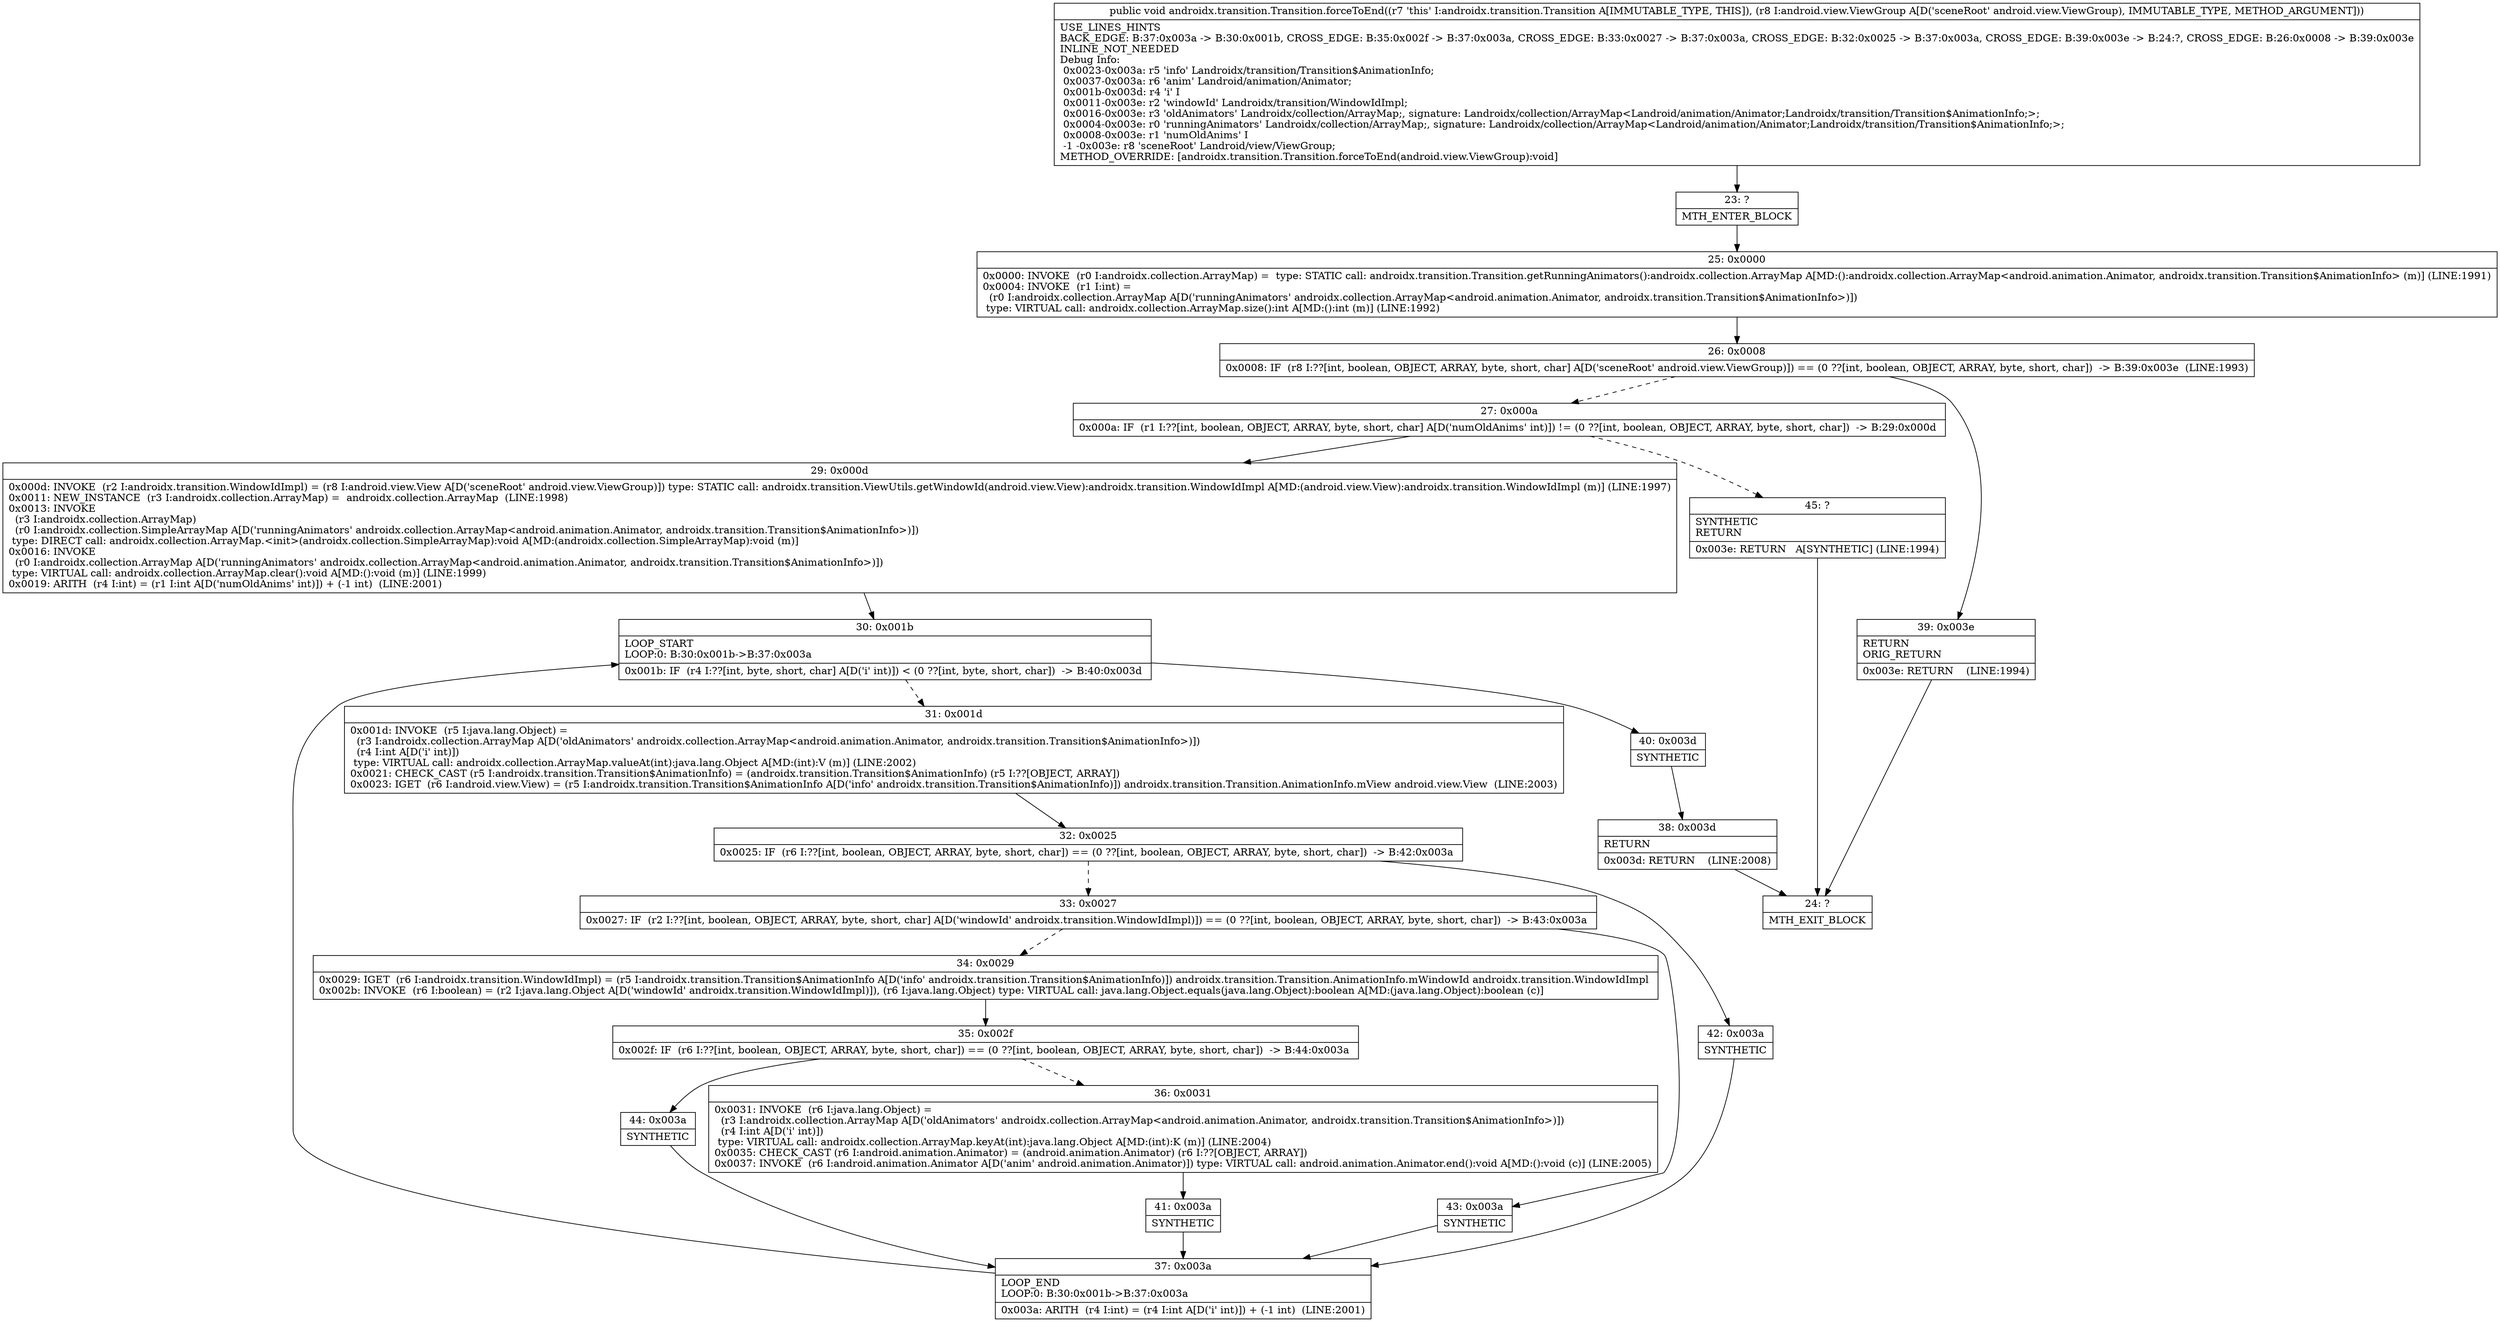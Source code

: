 digraph "CFG forandroidx.transition.Transition.forceToEnd(Landroid\/view\/ViewGroup;)V" {
Node_23 [shape=record,label="{23\:\ ?|MTH_ENTER_BLOCK\l}"];
Node_25 [shape=record,label="{25\:\ 0x0000|0x0000: INVOKE  (r0 I:androidx.collection.ArrayMap) =  type: STATIC call: androidx.transition.Transition.getRunningAnimators():androidx.collection.ArrayMap A[MD:():androidx.collection.ArrayMap\<android.animation.Animator, androidx.transition.Transition$AnimationInfo\> (m)] (LINE:1991)\l0x0004: INVOKE  (r1 I:int) = \l  (r0 I:androidx.collection.ArrayMap A[D('runningAnimators' androidx.collection.ArrayMap\<android.animation.Animator, androidx.transition.Transition$AnimationInfo\>)])\l type: VIRTUAL call: androidx.collection.ArrayMap.size():int A[MD:():int (m)] (LINE:1992)\l}"];
Node_26 [shape=record,label="{26\:\ 0x0008|0x0008: IF  (r8 I:??[int, boolean, OBJECT, ARRAY, byte, short, char] A[D('sceneRoot' android.view.ViewGroup)]) == (0 ??[int, boolean, OBJECT, ARRAY, byte, short, char])  \-\> B:39:0x003e  (LINE:1993)\l}"];
Node_27 [shape=record,label="{27\:\ 0x000a|0x000a: IF  (r1 I:??[int, boolean, OBJECT, ARRAY, byte, short, char] A[D('numOldAnims' int)]) != (0 ??[int, boolean, OBJECT, ARRAY, byte, short, char])  \-\> B:29:0x000d \l}"];
Node_29 [shape=record,label="{29\:\ 0x000d|0x000d: INVOKE  (r2 I:androidx.transition.WindowIdImpl) = (r8 I:android.view.View A[D('sceneRoot' android.view.ViewGroup)]) type: STATIC call: androidx.transition.ViewUtils.getWindowId(android.view.View):androidx.transition.WindowIdImpl A[MD:(android.view.View):androidx.transition.WindowIdImpl (m)] (LINE:1997)\l0x0011: NEW_INSTANCE  (r3 I:androidx.collection.ArrayMap) =  androidx.collection.ArrayMap  (LINE:1998)\l0x0013: INVOKE  \l  (r3 I:androidx.collection.ArrayMap)\l  (r0 I:androidx.collection.SimpleArrayMap A[D('runningAnimators' androidx.collection.ArrayMap\<android.animation.Animator, androidx.transition.Transition$AnimationInfo\>)])\l type: DIRECT call: androidx.collection.ArrayMap.\<init\>(androidx.collection.SimpleArrayMap):void A[MD:(androidx.collection.SimpleArrayMap):void (m)]\l0x0016: INVOKE  \l  (r0 I:androidx.collection.ArrayMap A[D('runningAnimators' androidx.collection.ArrayMap\<android.animation.Animator, androidx.transition.Transition$AnimationInfo\>)])\l type: VIRTUAL call: androidx.collection.ArrayMap.clear():void A[MD:():void (m)] (LINE:1999)\l0x0019: ARITH  (r4 I:int) = (r1 I:int A[D('numOldAnims' int)]) + (\-1 int)  (LINE:2001)\l}"];
Node_30 [shape=record,label="{30\:\ 0x001b|LOOP_START\lLOOP:0: B:30:0x001b\-\>B:37:0x003a\l|0x001b: IF  (r4 I:??[int, byte, short, char] A[D('i' int)]) \< (0 ??[int, byte, short, char])  \-\> B:40:0x003d \l}"];
Node_31 [shape=record,label="{31\:\ 0x001d|0x001d: INVOKE  (r5 I:java.lang.Object) = \l  (r3 I:androidx.collection.ArrayMap A[D('oldAnimators' androidx.collection.ArrayMap\<android.animation.Animator, androidx.transition.Transition$AnimationInfo\>)])\l  (r4 I:int A[D('i' int)])\l type: VIRTUAL call: androidx.collection.ArrayMap.valueAt(int):java.lang.Object A[MD:(int):V (m)] (LINE:2002)\l0x0021: CHECK_CAST (r5 I:androidx.transition.Transition$AnimationInfo) = (androidx.transition.Transition$AnimationInfo) (r5 I:??[OBJECT, ARRAY]) \l0x0023: IGET  (r6 I:android.view.View) = (r5 I:androidx.transition.Transition$AnimationInfo A[D('info' androidx.transition.Transition$AnimationInfo)]) androidx.transition.Transition.AnimationInfo.mView android.view.View  (LINE:2003)\l}"];
Node_32 [shape=record,label="{32\:\ 0x0025|0x0025: IF  (r6 I:??[int, boolean, OBJECT, ARRAY, byte, short, char]) == (0 ??[int, boolean, OBJECT, ARRAY, byte, short, char])  \-\> B:42:0x003a \l}"];
Node_33 [shape=record,label="{33\:\ 0x0027|0x0027: IF  (r2 I:??[int, boolean, OBJECT, ARRAY, byte, short, char] A[D('windowId' androidx.transition.WindowIdImpl)]) == (0 ??[int, boolean, OBJECT, ARRAY, byte, short, char])  \-\> B:43:0x003a \l}"];
Node_34 [shape=record,label="{34\:\ 0x0029|0x0029: IGET  (r6 I:androidx.transition.WindowIdImpl) = (r5 I:androidx.transition.Transition$AnimationInfo A[D('info' androidx.transition.Transition$AnimationInfo)]) androidx.transition.Transition.AnimationInfo.mWindowId androidx.transition.WindowIdImpl \l0x002b: INVOKE  (r6 I:boolean) = (r2 I:java.lang.Object A[D('windowId' androidx.transition.WindowIdImpl)]), (r6 I:java.lang.Object) type: VIRTUAL call: java.lang.Object.equals(java.lang.Object):boolean A[MD:(java.lang.Object):boolean (c)]\l}"];
Node_35 [shape=record,label="{35\:\ 0x002f|0x002f: IF  (r6 I:??[int, boolean, OBJECT, ARRAY, byte, short, char]) == (0 ??[int, boolean, OBJECT, ARRAY, byte, short, char])  \-\> B:44:0x003a \l}"];
Node_36 [shape=record,label="{36\:\ 0x0031|0x0031: INVOKE  (r6 I:java.lang.Object) = \l  (r3 I:androidx.collection.ArrayMap A[D('oldAnimators' androidx.collection.ArrayMap\<android.animation.Animator, androidx.transition.Transition$AnimationInfo\>)])\l  (r4 I:int A[D('i' int)])\l type: VIRTUAL call: androidx.collection.ArrayMap.keyAt(int):java.lang.Object A[MD:(int):K (m)] (LINE:2004)\l0x0035: CHECK_CAST (r6 I:android.animation.Animator) = (android.animation.Animator) (r6 I:??[OBJECT, ARRAY]) \l0x0037: INVOKE  (r6 I:android.animation.Animator A[D('anim' android.animation.Animator)]) type: VIRTUAL call: android.animation.Animator.end():void A[MD:():void (c)] (LINE:2005)\l}"];
Node_41 [shape=record,label="{41\:\ 0x003a|SYNTHETIC\l}"];
Node_37 [shape=record,label="{37\:\ 0x003a|LOOP_END\lLOOP:0: B:30:0x001b\-\>B:37:0x003a\l|0x003a: ARITH  (r4 I:int) = (r4 I:int A[D('i' int)]) + (\-1 int)  (LINE:2001)\l}"];
Node_44 [shape=record,label="{44\:\ 0x003a|SYNTHETIC\l}"];
Node_43 [shape=record,label="{43\:\ 0x003a|SYNTHETIC\l}"];
Node_42 [shape=record,label="{42\:\ 0x003a|SYNTHETIC\l}"];
Node_40 [shape=record,label="{40\:\ 0x003d|SYNTHETIC\l}"];
Node_38 [shape=record,label="{38\:\ 0x003d|RETURN\l|0x003d: RETURN    (LINE:2008)\l}"];
Node_24 [shape=record,label="{24\:\ ?|MTH_EXIT_BLOCK\l}"];
Node_45 [shape=record,label="{45\:\ ?|SYNTHETIC\lRETURN\l|0x003e: RETURN   A[SYNTHETIC] (LINE:1994)\l}"];
Node_39 [shape=record,label="{39\:\ 0x003e|RETURN\lORIG_RETURN\l|0x003e: RETURN    (LINE:1994)\l}"];
MethodNode[shape=record,label="{public void androidx.transition.Transition.forceToEnd((r7 'this' I:androidx.transition.Transition A[IMMUTABLE_TYPE, THIS]), (r8 I:android.view.ViewGroup A[D('sceneRoot' android.view.ViewGroup), IMMUTABLE_TYPE, METHOD_ARGUMENT]))  | USE_LINES_HINTS\lBACK_EDGE: B:37:0x003a \-\> B:30:0x001b, CROSS_EDGE: B:35:0x002f \-\> B:37:0x003a, CROSS_EDGE: B:33:0x0027 \-\> B:37:0x003a, CROSS_EDGE: B:32:0x0025 \-\> B:37:0x003a, CROSS_EDGE: B:39:0x003e \-\> B:24:?, CROSS_EDGE: B:26:0x0008 \-\> B:39:0x003e\lINLINE_NOT_NEEDED\lDebug Info:\l  0x0023\-0x003a: r5 'info' Landroidx\/transition\/Transition$AnimationInfo;\l  0x0037\-0x003a: r6 'anim' Landroid\/animation\/Animator;\l  0x001b\-0x003d: r4 'i' I\l  0x0011\-0x003e: r2 'windowId' Landroidx\/transition\/WindowIdImpl;\l  0x0016\-0x003e: r3 'oldAnimators' Landroidx\/collection\/ArrayMap;, signature: Landroidx\/collection\/ArrayMap\<Landroid\/animation\/Animator;Landroidx\/transition\/Transition$AnimationInfo;\>;\l  0x0004\-0x003e: r0 'runningAnimators' Landroidx\/collection\/ArrayMap;, signature: Landroidx\/collection\/ArrayMap\<Landroid\/animation\/Animator;Landroidx\/transition\/Transition$AnimationInfo;\>;\l  0x0008\-0x003e: r1 'numOldAnims' I\l  \-1 \-0x003e: r8 'sceneRoot' Landroid\/view\/ViewGroup;\lMETHOD_OVERRIDE: [androidx.transition.Transition.forceToEnd(android.view.ViewGroup):void]\l}"];
MethodNode -> Node_23;Node_23 -> Node_25;
Node_25 -> Node_26;
Node_26 -> Node_27[style=dashed];
Node_26 -> Node_39;
Node_27 -> Node_29;
Node_27 -> Node_45[style=dashed];
Node_29 -> Node_30;
Node_30 -> Node_31[style=dashed];
Node_30 -> Node_40;
Node_31 -> Node_32;
Node_32 -> Node_33[style=dashed];
Node_32 -> Node_42;
Node_33 -> Node_34[style=dashed];
Node_33 -> Node_43;
Node_34 -> Node_35;
Node_35 -> Node_36[style=dashed];
Node_35 -> Node_44;
Node_36 -> Node_41;
Node_41 -> Node_37;
Node_37 -> Node_30;
Node_44 -> Node_37;
Node_43 -> Node_37;
Node_42 -> Node_37;
Node_40 -> Node_38;
Node_38 -> Node_24;
Node_45 -> Node_24;
Node_39 -> Node_24;
}

